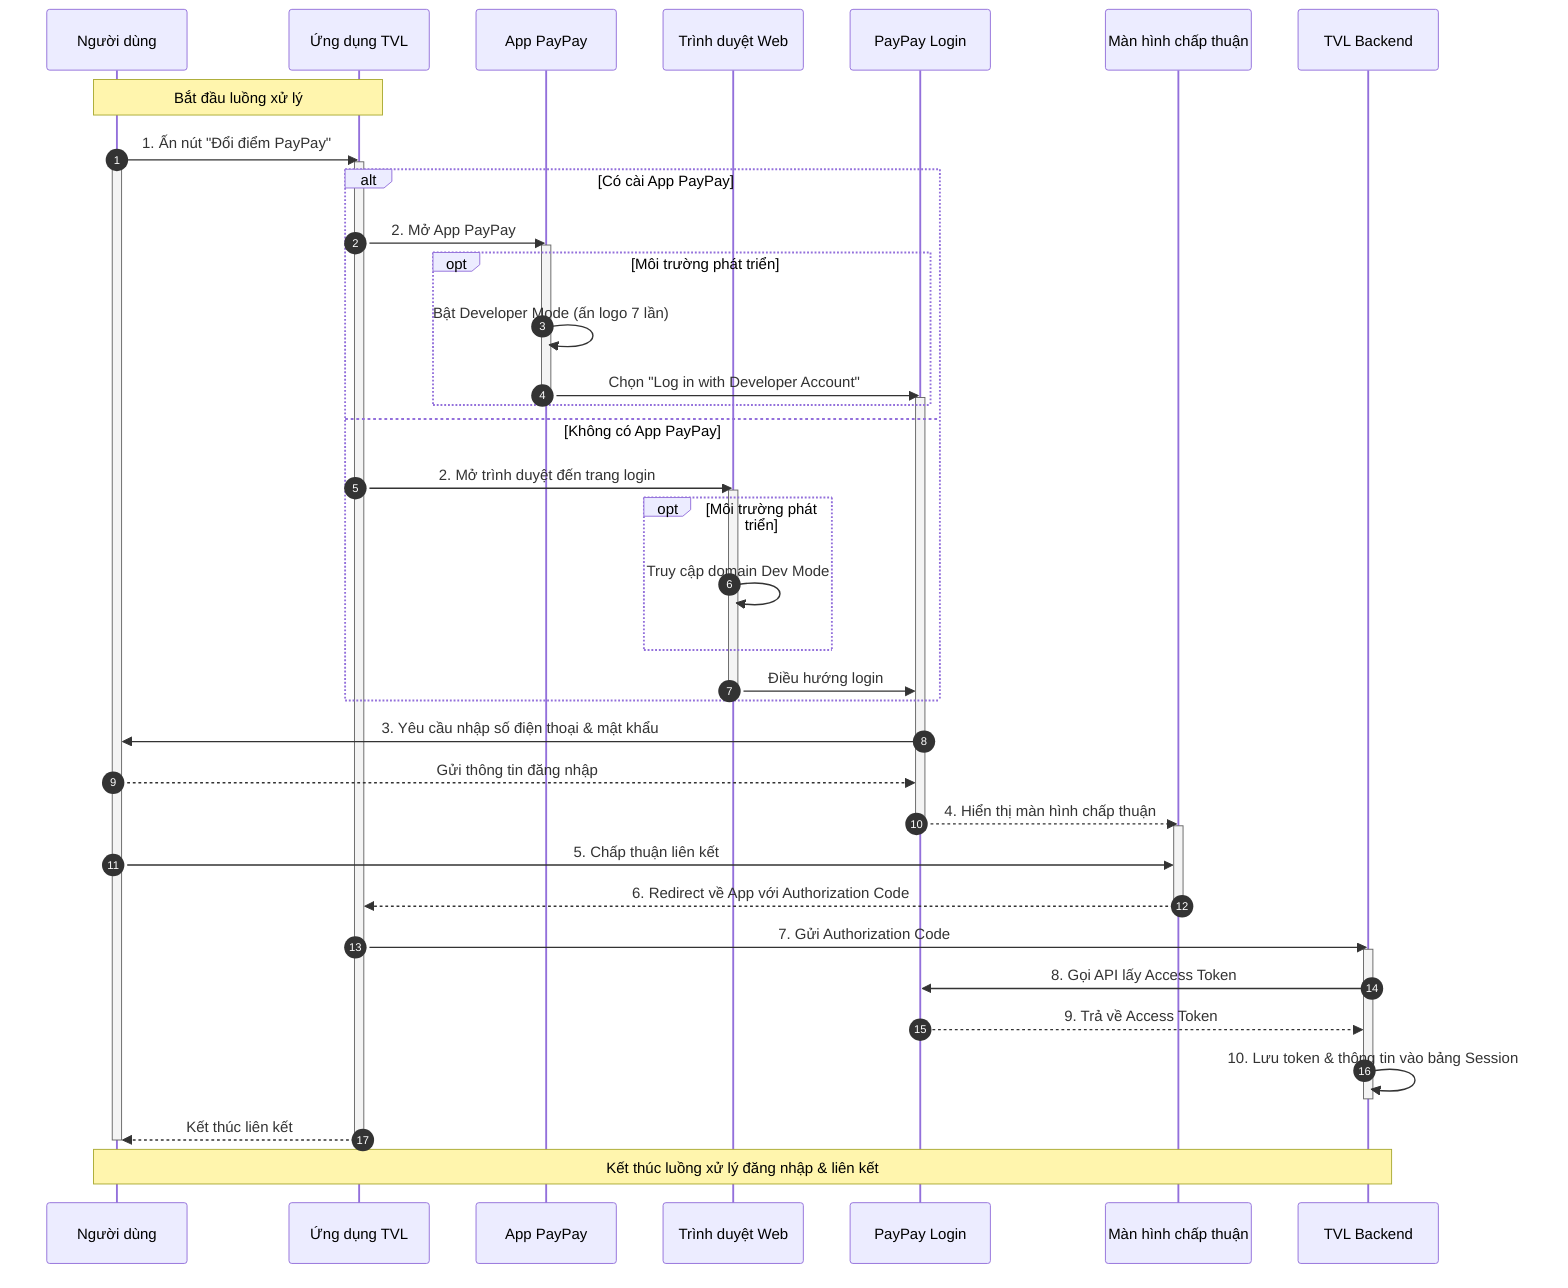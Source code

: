 sequenceDiagram
  autonumber
  participant User as Người dùng
  participant TVLApp as Ứng dụng TVL
  participant PayPayApp as App PayPay
  participant Browser as Trình duyệt Web
  participant PayPayLogin as PayPay Login
  participant Consent as Màn hình chấp thuận
  participant TVLBE as TVL Backend

  Note over User,TVLApp: Bắt đầu luồng xử lý
  
  User->>TVLApp: 1. Ấn nút "Đổi điểm PayPay"
  activate User
  activate TVLApp

  alt Có cài App PayPay
    TVLApp->>PayPayApp: 2. Mở App PayPay
    activate PayPayApp

    opt Môi trường phát triển
      PayPayApp->>PayPayApp: Bật Developer Mode (ấn logo 7 lần)
      PayPayApp->>PayPayLogin: Chọn "Log in with Developer Account"
      activate PayPayLogin
      deactivate PayPayApp
    end
  else Không có App PayPay
    TVLApp->>Browser: 2. Mở trình duyệt đến trang login
    activate Browser
    opt Môi trường phát triển
      Browser->>Browser: Truy cập domain Dev Mode
    end
    Browser->>PayPayLogin: Điều hướng login
    deactivate Browser
  end

  PayPayLogin->>User: 3. Yêu cầu nhập số điện thoại & mật khẩu
  User-->>PayPayLogin: Gửi thông tin đăng nhập
  PayPayLogin-->>Consent: 4. Hiển thị màn hình chấp thuận
  deactivate PayPayLogin
  activate Consent
  User->>Consent: 5. Chấp thuận liên kết

  Consent-->>TVLApp: 6. Redirect về App với Authorization Code
  deactivate Consent
  TVLApp->>TVLBE: 7. Gửi Authorization Code
  activate TVLBE
  TVLBE->>PayPayLogin: 8. Gọi API lấy Access Token
  PayPayLogin-->>TVLBE: 9. Trả về Access Token
  TVLBE->>TVLBE: 10. Lưu token & thông tin vào bảng Session
  deactivate TVLBE

  TVLApp-->>User: Kết thúc liên kết
  deactivate User
  deactivate TVLApp

  Note over User,TVLBE: Kết thúc luồng xử lý đăng nhập & liên kết